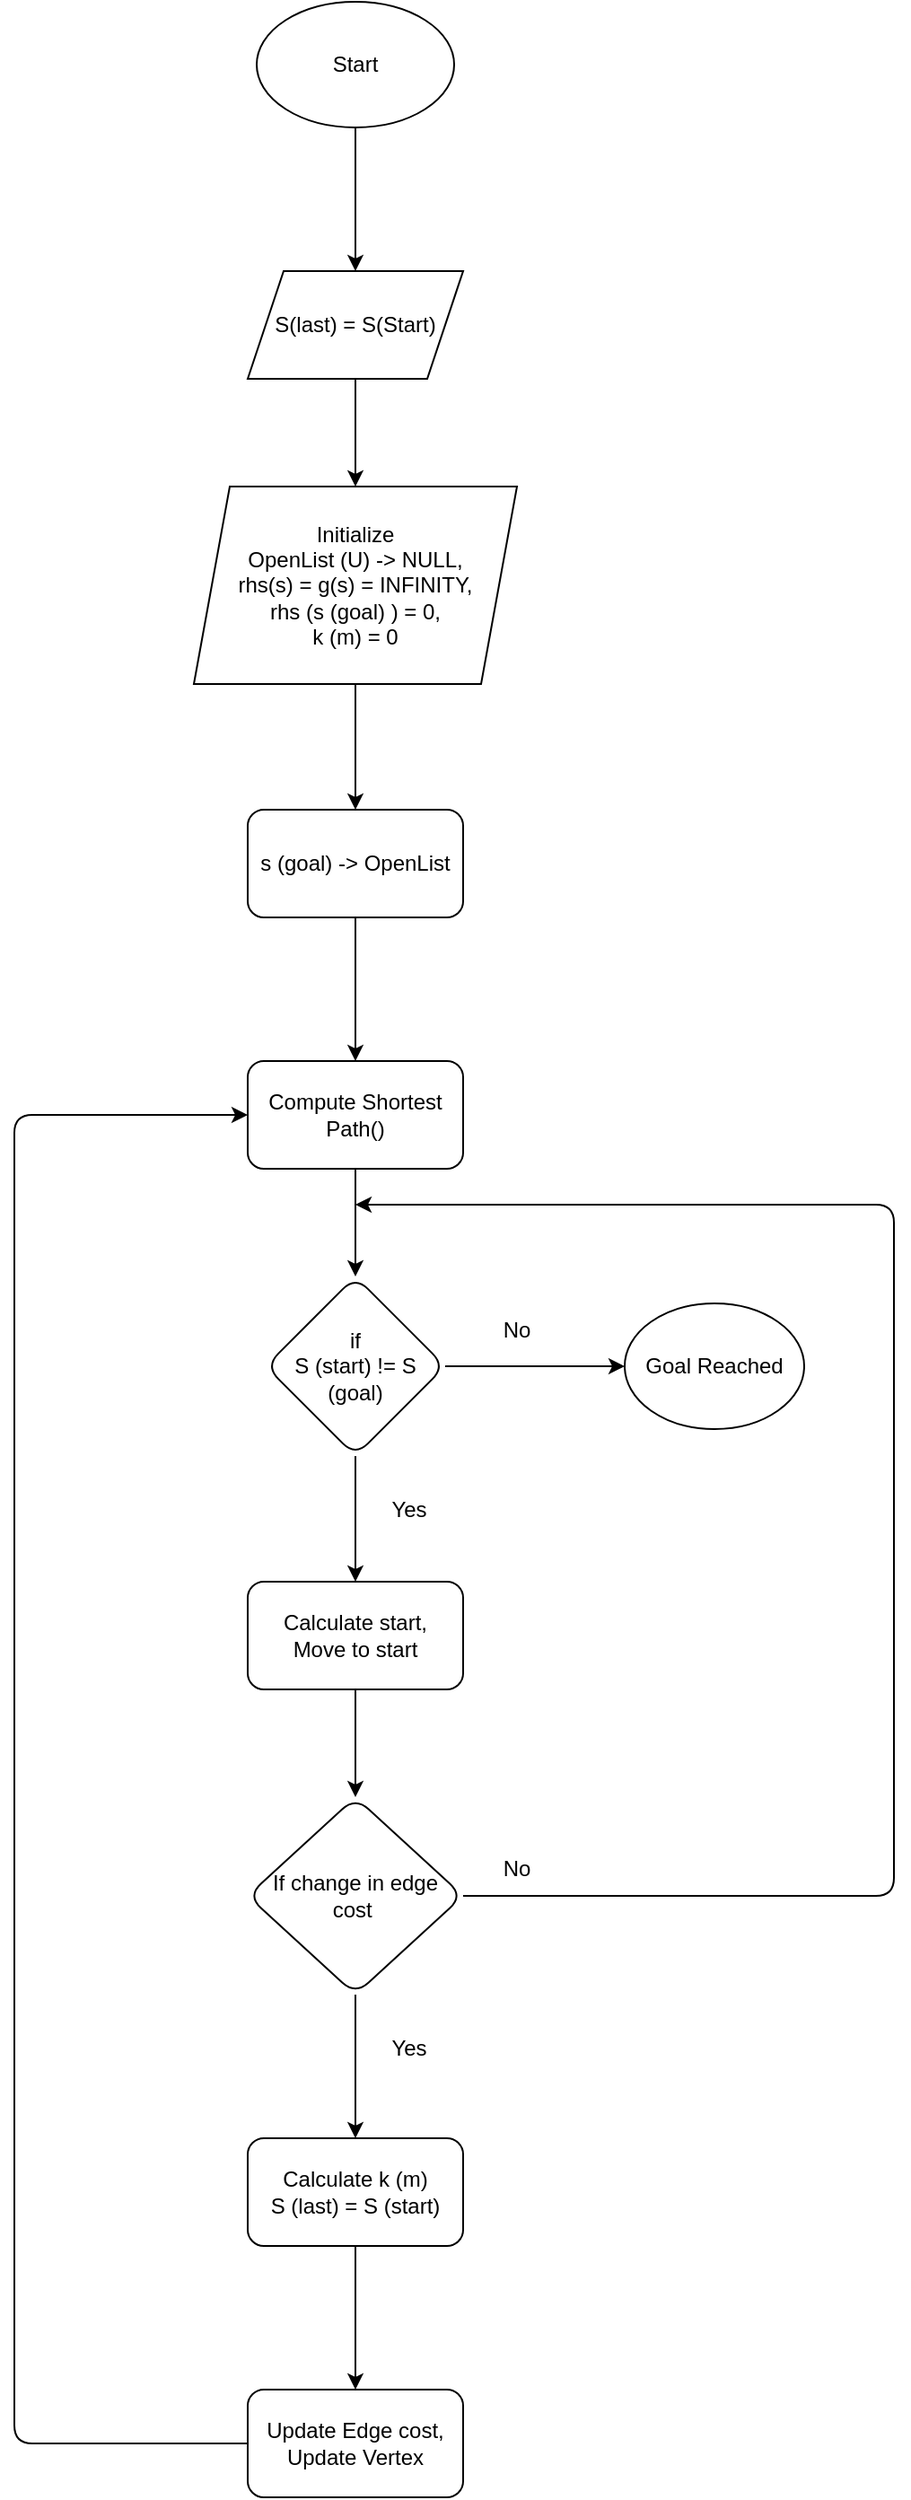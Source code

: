 <mxfile version="13.9.9" type="device"><diagram id="XhfHPZ2SJqdFVaVahS8m" name="Page-1"><mxGraphModel dx="1086" dy="806" grid="1" gridSize="10" guides="1" tooltips="1" connect="1" arrows="1" fold="1" page="1" pageScale="1" pageWidth="827" pageHeight="1169" math="0" shadow="0"><root><mxCell id="0"/><mxCell id="1" parent="0"/><mxCell id="KiUS5lgkQdw4ZCAbGb0q-9" value="" style="edgeStyle=orthogonalEdgeStyle;rounded=0;orthogonalLoop=1;jettySize=auto;html=1;entryX=0.5;entryY=0;entryDx=0;entryDy=0;exitX=0.5;exitY=1;exitDx=0;exitDy=0;" parent="1" source="s9AEwVxIQaWhOC50eDoI-2" target="s9AEwVxIQaWhOC50eDoI-1" edge="1"><mxGeometry relative="1" as="geometry"><mxPoint x="410" y="90" as="sourcePoint"/><mxPoint x="410" y="120" as="targetPoint"/></mxGeometry></mxCell><mxCell id="KiUS5lgkQdw4ZCAbGb0q-11" value="" style="edgeStyle=orthogonalEdgeStyle;rounded=0;orthogonalLoop=1;jettySize=auto;html=1;entryX=0.5;entryY=0;entryDx=0;entryDy=0;exitX=0.5;exitY=1;exitDx=0;exitDy=0;" parent="1" source="s9AEwVxIQaWhOC50eDoI-1" target="s9AEwVxIQaWhOC50eDoI-4" edge="1"><mxGeometry relative="1" as="geometry"><mxPoint x="410" y="250" as="sourcePoint"/><mxPoint x="410" y="310" as="targetPoint"/></mxGeometry></mxCell><mxCell id="KiUS5lgkQdw4ZCAbGb0q-13" value="" style="edgeStyle=orthogonalEdgeStyle;rounded=0;orthogonalLoop=1;jettySize=auto;html=1;exitX=0.5;exitY=1;exitDx=0;exitDy=0;" parent="1" source="s9AEwVxIQaWhOC50eDoI-4" target="KiUS5lgkQdw4ZCAbGb0q-12" edge="1"><mxGeometry relative="1" as="geometry"><mxPoint x="410" y="390" as="sourcePoint"/></mxGeometry></mxCell><mxCell id="KiUS5lgkQdw4ZCAbGb0q-15" value="" style="edgeStyle=orthogonalEdgeStyle;rounded=0;orthogonalLoop=1;jettySize=auto;html=1;" parent="1" source="KiUS5lgkQdw4ZCAbGb0q-12" target="KiUS5lgkQdw4ZCAbGb0q-14" edge="1"><mxGeometry relative="1" as="geometry"/></mxCell><mxCell id="KiUS5lgkQdw4ZCAbGb0q-12" value="s (goal) -&amp;gt; OpenList" style="whiteSpace=wrap;html=1;rounded=1;" parent="1" vertex="1"><mxGeometry x="350" y="480" width="120" height="60" as="geometry"/></mxCell><mxCell id="KiUS5lgkQdw4ZCAbGb0q-17" value="" style="edgeStyle=orthogonalEdgeStyle;rounded=0;orthogonalLoop=1;jettySize=auto;html=1;entryX=0.5;entryY=0;entryDx=0;entryDy=0;" parent="1" source="KiUS5lgkQdw4ZCAbGb0q-14" target="KiUS5lgkQdw4ZCAbGb0q-16" edge="1"><mxGeometry relative="1" as="geometry"/></mxCell><mxCell id="KiUS5lgkQdw4ZCAbGb0q-14" value="Compute Shortest Path()" style="whiteSpace=wrap;html=1;rounded=1;" parent="1" vertex="1"><mxGeometry x="350" y="620" width="120" height="60" as="geometry"/></mxCell><mxCell id="KiUS5lgkQdw4ZCAbGb0q-19" value="" style="edgeStyle=orthogonalEdgeStyle;rounded=0;orthogonalLoop=1;jettySize=auto;html=1;" parent="1" source="KiUS5lgkQdw4ZCAbGb0q-16" target="KiUS5lgkQdw4ZCAbGb0q-18" edge="1"><mxGeometry relative="1" as="geometry"/></mxCell><mxCell id="KiUS5lgkQdw4ZCAbGb0q-21" value="" style="edgeStyle=orthogonalEdgeStyle;rounded=0;orthogonalLoop=1;jettySize=auto;html=1;entryX=0;entryY=0.5;entryDx=0;entryDy=0;exitX=1;exitY=0.5;exitDx=0;exitDy=0;" parent="1" source="KiUS5lgkQdw4ZCAbGb0q-16" target="s9AEwVxIQaWhOC50eDoI-3" edge="1"><mxGeometry relative="1" as="geometry"><mxPoint x="440" y="790" as="sourcePoint"/><mxPoint x="550" y="790" as="targetPoint"/></mxGeometry></mxCell><mxCell id="KiUS5lgkQdw4ZCAbGb0q-16" value="if&lt;br&gt;S (start) != S (goal)" style="rhombus;whiteSpace=wrap;html=1;rounded=1;" parent="1" vertex="1"><mxGeometry x="360" y="740" width="100" height="100" as="geometry"/></mxCell><mxCell id="KiUS5lgkQdw4ZCAbGb0q-23" value="" style="edgeStyle=orthogonalEdgeStyle;rounded=0;orthogonalLoop=1;jettySize=auto;html=1;" parent="1" source="KiUS5lgkQdw4ZCAbGb0q-18" target="KiUS5lgkQdw4ZCAbGb0q-22" edge="1"><mxGeometry relative="1" as="geometry"/></mxCell><mxCell id="KiUS5lgkQdw4ZCAbGb0q-18" value="Calculate start,&lt;br&gt;Move to start" style="whiteSpace=wrap;html=1;rounded=1;" parent="1" vertex="1"><mxGeometry x="350" y="910" width="120" height="60" as="geometry"/></mxCell><mxCell id="KiUS5lgkQdw4ZCAbGb0q-25" value="" style="edgeStyle=orthogonalEdgeStyle;rounded=0;orthogonalLoop=1;jettySize=auto;html=1;" parent="1" source="KiUS5lgkQdw4ZCAbGb0q-22" target="KiUS5lgkQdw4ZCAbGb0q-24" edge="1"><mxGeometry relative="1" as="geometry"/></mxCell><mxCell id="KiUS5lgkQdw4ZCAbGb0q-22" value="If change in edge cost&amp;nbsp;" style="rhombus;whiteSpace=wrap;html=1;rounded=1;" parent="1" vertex="1"><mxGeometry x="350" y="1030" width="120" height="110" as="geometry"/></mxCell><mxCell id="KiUS5lgkQdw4ZCAbGb0q-27" value="" style="edgeStyle=orthogonalEdgeStyle;rounded=0;orthogonalLoop=1;jettySize=auto;html=1;" parent="1" source="KiUS5lgkQdw4ZCAbGb0q-24" target="KiUS5lgkQdw4ZCAbGb0q-26" edge="1"><mxGeometry relative="1" as="geometry"/></mxCell><mxCell id="KiUS5lgkQdw4ZCAbGb0q-24" value="Calculate k (m)&lt;br&gt;S (last) = S (start)" style="whiteSpace=wrap;html=1;rounded=1;" parent="1" vertex="1"><mxGeometry x="350" y="1220" width="120" height="60" as="geometry"/></mxCell><mxCell id="KiUS5lgkQdw4ZCAbGb0q-26" value="Update Edge cost,&lt;br&gt;Update Vertex" style="whiteSpace=wrap;html=1;rounded=1;" parent="1" vertex="1"><mxGeometry x="350" y="1360" width="120" height="60" as="geometry"/></mxCell><mxCell id="KiUS5lgkQdw4ZCAbGb0q-28" value="" style="endArrow=classic;html=1;exitX=0;exitY=0.5;exitDx=0;exitDy=0;entryX=0;entryY=0.5;entryDx=0;entryDy=0;" parent="1" source="KiUS5lgkQdw4ZCAbGb0q-26" target="KiUS5lgkQdw4ZCAbGb0q-14" edge="1"><mxGeometry width="50" height="50" relative="1" as="geometry"><mxPoint x="400" y="1400" as="sourcePoint"/><mxPoint x="320" y="1050" as="targetPoint"/><Array as="points"><mxPoint x="220" y="1390"/><mxPoint x="220" y="650"/></Array></mxGeometry></mxCell><mxCell id="KiUS5lgkQdw4ZCAbGb0q-29" value="" style="endArrow=classic;html=1;exitX=1;exitY=0.5;exitDx=0;exitDy=0;" parent="1" source="KiUS5lgkQdw4ZCAbGb0q-22" edge="1"><mxGeometry width="50" height="50" relative="1" as="geometry"><mxPoint x="470" y="1085" as="sourcePoint"/><mxPoint x="410" y="700" as="targetPoint"/><Array as="points"><mxPoint x="710" y="1085"/><mxPoint x="710" y="700"/></Array></mxGeometry></mxCell><mxCell id="KiUS5lgkQdw4ZCAbGb0q-30" value="No" style="text;html=1;strokeColor=none;fillColor=none;align=center;verticalAlign=middle;whiteSpace=wrap;rounded=0;" parent="1" vertex="1"><mxGeometry x="480" y="760" width="40" height="20" as="geometry"/></mxCell><mxCell id="KiUS5lgkQdw4ZCAbGb0q-31" value="Yes" style="text;html=1;strokeColor=none;fillColor=none;align=center;verticalAlign=middle;whiteSpace=wrap;rounded=0;" parent="1" vertex="1"><mxGeometry x="420" y="860" width="40" height="20" as="geometry"/></mxCell><mxCell id="KiUS5lgkQdw4ZCAbGb0q-32" value="Yes" style="text;html=1;strokeColor=none;fillColor=none;align=center;verticalAlign=middle;whiteSpace=wrap;rounded=0;" parent="1" vertex="1"><mxGeometry x="420" y="1160" width="40" height="20" as="geometry"/></mxCell><mxCell id="KiUS5lgkQdw4ZCAbGb0q-33" value="No" style="text;html=1;strokeColor=none;fillColor=none;align=center;verticalAlign=middle;whiteSpace=wrap;rounded=0;" parent="1" vertex="1"><mxGeometry x="480" y="1060" width="40" height="20" as="geometry"/></mxCell><mxCell id="s9AEwVxIQaWhOC50eDoI-1" value="&lt;span&gt;S(last) = S(Start)&lt;/span&gt;" style="shape=parallelogram;perimeter=parallelogramPerimeter;whiteSpace=wrap;html=1;fixedSize=1;" vertex="1" parent="1"><mxGeometry x="350" y="180" width="120" height="60" as="geometry"/></mxCell><mxCell id="s9AEwVxIQaWhOC50eDoI-2" value="&lt;span&gt;Start&lt;/span&gt;" style="ellipse;whiteSpace=wrap;html=1;" vertex="1" parent="1"><mxGeometry x="355" y="30" width="110" height="70" as="geometry"/></mxCell><mxCell id="s9AEwVxIQaWhOC50eDoI-3" value="&lt;span&gt;Goal Reached&lt;/span&gt;" style="ellipse;whiteSpace=wrap;html=1;" vertex="1" parent="1"><mxGeometry x="560" y="755" width="100" height="70" as="geometry"/></mxCell><mxCell id="s9AEwVxIQaWhOC50eDoI-4" value="&lt;span&gt;Initialize&lt;/span&gt;&lt;br&gt;&lt;span&gt;OpenList (U) -&amp;gt; NULL,&lt;/span&gt;&lt;br&gt;&lt;span&gt;rhs(s) = g(s) = INFINITY,&lt;/span&gt;&lt;br&gt;&lt;span&gt;rhs (s (goal) ) = 0,&lt;/span&gt;&lt;br&gt;&lt;span&gt;k (m) = 0&lt;/span&gt;" style="shape=parallelogram;perimeter=parallelogramPerimeter;whiteSpace=wrap;html=1;fixedSize=1;" vertex="1" parent="1"><mxGeometry x="320" y="300" width="180" height="110" as="geometry"/></mxCell></root></mxGraphModel></diagram></mxfile>